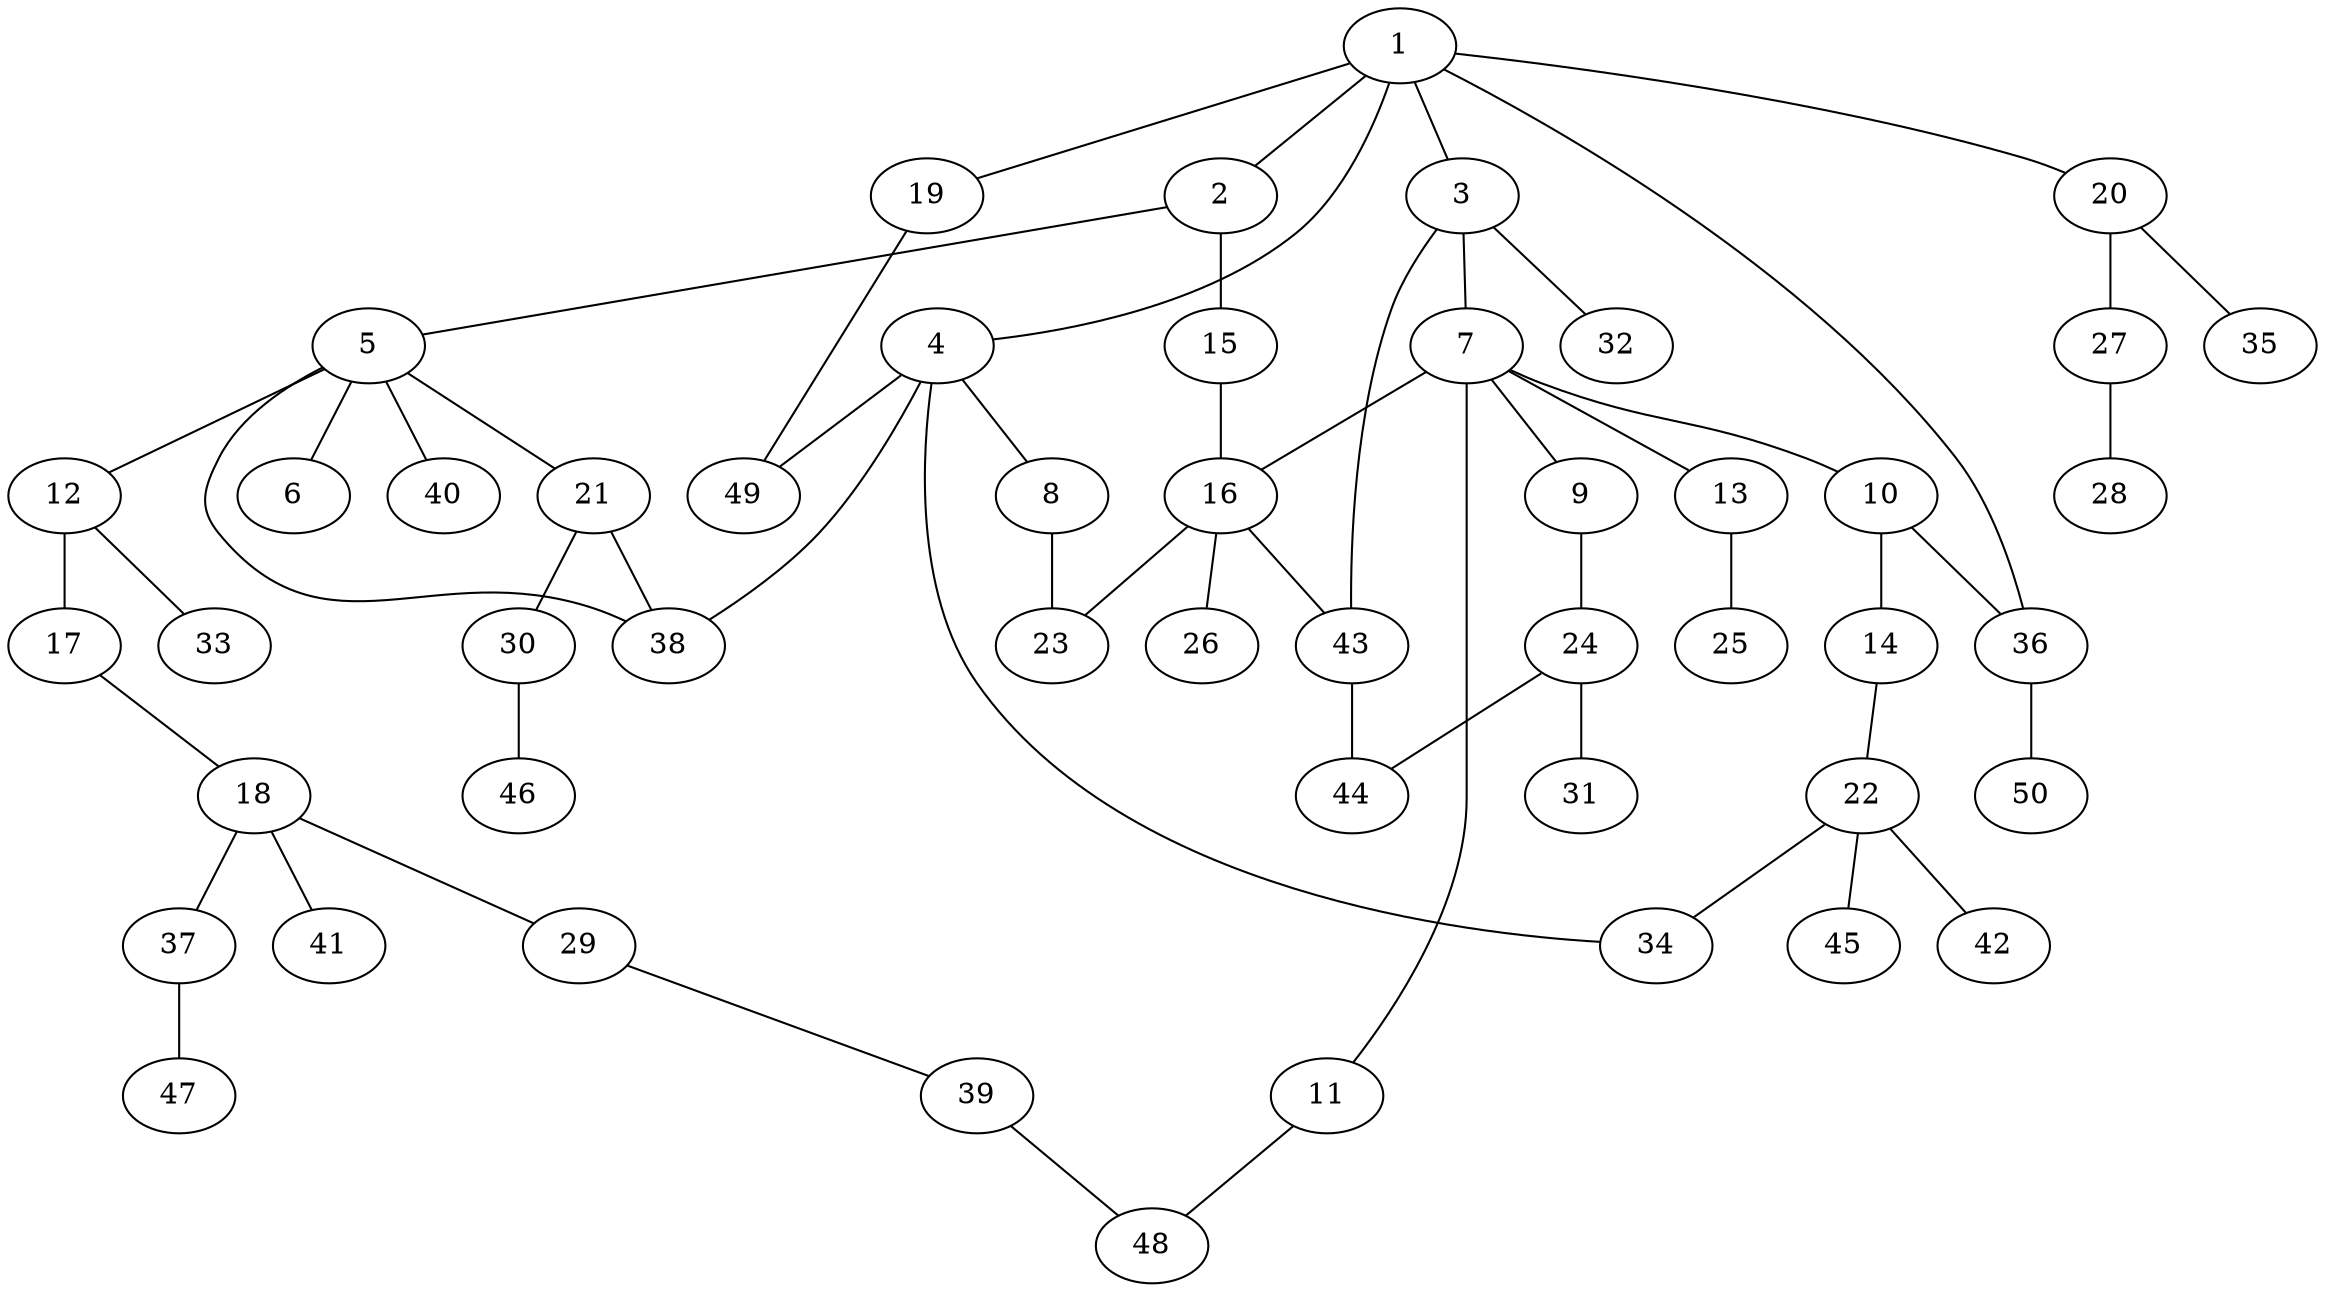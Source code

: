 graph graphname {1--2
1--3
1--4
1--19
1--20
1--36
2--5
2--15
3--7
3--32
3--43
4--8
4--34
4--38
4--49
5--6
5--12
5--21
5--38
5--40
7--9
7--10
7--11
7--13
7--16
8--23
9--24
10--14
10--36
11--48
12--17
12--33
13--25
14--22
15--16
16--23
16--26
16--43
17--18
18--29
18--37
18--41
19--49
20--27
20--35
21--30
21--38
22--34
22--42
22--45
24--31
24--44
27--28
29--39
30--46
36--50
37--47
39--48
43--44
}